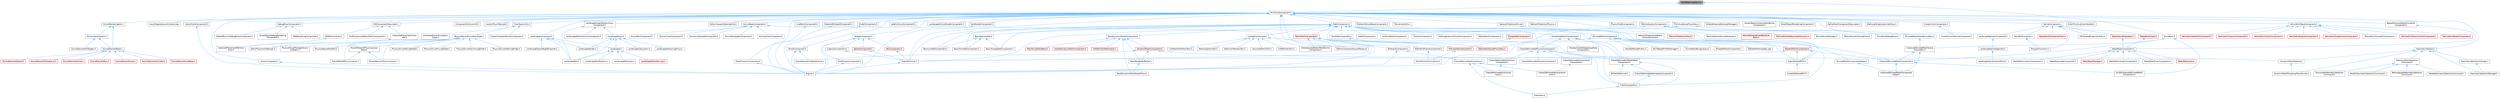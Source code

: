 digraph "HLODBatchingPolicy.h"
{
 // INTERACTIVE_SVG=YES
 // LATEX_PDF_SIZE
  bgcolor="transparent";
  edge [fontname=Helvetica,fontsize=10,labelfontname=Helvetica,labelfontsize=10];
  node [fontname=Helvetica,fontsize=10,shape=box,height=0.2,width=0.4];
  Node1 [id="Node000001",label="HLODBatchingPolicy.h",height=0.2,width=0.4,color="gray40", fillcolor="grey60", style="filled", fontcolor="black",tooltip=" "];
  Node1 -> Node2 [id="edge1_Node000001_Node000002",dir="back",color="steelblue1",style="solid",tooltip=" "];
  Node2 [id="Node000002",label="AnimBank.h",height=0.2,width=0.4,color="grey40", fillcolor="white", style="filled",URL="$d6/dc9/AnimBank_8h.html",tooltip=" "];
  Node2 -> Node3 [id="edge2_Node000002_Node000003",dir="back",color="steelblue1",style="solid",tooltip=" "];
  Node3 [id="Node000003",label="HLODInstancedSkinnedMesh\lComponent.h",height=0.2,width=0.4,color="grey40", fillcolor="white", style="filled",URL="$d5/d06/HLODInstancedSkinnedMeshComponent_8h.html",tooltip=" "];
  Node2 -> Node4 [id="edge3_Node000002_Node000004",dir="back",color="steelblue1",style="solid",tooltip=" "];
  Node4 [id="Node000004",label="InstancedSkinnedMeshComponent.h",height=0.2,width=0.4,color="grey40", fillcolor="white", style="filled",URL="$d7/da7/InstancedSkinnedMeshComponent_8h.html",tooltip=" "];
  Node4 -> Node3 [id="edge4_Node000004_Node000003",dir="back",color="steelblue1",style="solid",tooltip=" "];
  Node4 -> Node5 [id="edge5_Node000004_Node000005",dir="back",color="steelblue1",style="solid",tooltip=" "];
  Node5 [id="Node000005",label="InstancedSkinnedMeshComponent\lHelper.h",height=0.2,width=0.4,color="grey40", fillcolor="white", style="filled",URL="$d1/d86/InstancedSkinnedMeshComponentHelper_8h.html",tooltip=" "];
  Node2 -> Node6 [id="edge6_Node000002_Node000006",dir="back",color="steelblue1",style="solid",tooltip=" "];
  Node6 [id="Node000006",label="InstancedSkinnedMeshScene\lProxyDesc.h",height=0.2,width=0.4,color="grey40", fillcolor="white", style="filled",URL="$d7/d6c/InstancedSkinnedMeshSceneProxyDesc_8h.html",tooltip=" "];
  Node6 -> Node4 [id="edge7_Node000006_Node000004",dir="back",color="steelblue1",style="solid",tooltip=" "];
  Node6 -> Node5 [id="edge8_Node000006_Node000005",dir="back",color="steelblue1",style="solid",tooltip=" "];
  Node1 -> Node7 [id="edge9_Node000001_Node000007",dir="back",color="steelblue1",style="solid",tooltip=" "];
  Node7 [id="Node000007",label="PrimitiveComponent.h",height=0.2,width=0.4,color="grey40", fillcolor="white", style="filled",URL="$df/d9f/PrimitiveComponent_8h.html",tooltip=" "];
  Node7 -> Node8 [id="edge10_Node000007_Node000008",dir="back",color="steelblue1",style="solid",tooltip=" "];
  Node8 [id="Node000008",label="ActorPrimitiveColorHandler.h",height=0.2,width=0.4,color="grey40", fillcolor="white", style="filled",URL="$d4/d72/ActorPrimitiveColorHandler_8h.html",tooltip=" "];
  Node7 -> Node9 [id="edge11_Node000007_Node000009",dir="back",color="steelblue1",style="solid",tooltip=" "];
  Node9 [id="Node000009",label="ArrowComponent.h",height=0.2,width=0.4,color="grey40", fillcolor="white", style="filled",URL="$db/d35/ArrowComponent_8h.html",tooltip=" "];
  Node9 -> Node10 [id="edge12_Node000009_Node000010",dir="back",color="steelblue1",style="solid",tooltip=" "];
  Node10 [id="Node000010",label="Engine.h",height=0.2,width=0.4,color="grey40", fillcolor="white", style="filled",URL="$d1/d34/Public_2Engine_8h.html",tooltip=" "];
  Node7 -> Node11 [id="edge13_Node000007_Node000011",dir="back",color="steelblue1",style="solid",tooltip=" "];
  Node11 [id="Node000011",label="AsyncRegisterLevelContext.cpp",height=0.2,width=0.4,color="grey40", fillcolor="white", style="filled",URL="$da/df8/AsyncRegisterLevelContext_8cpp.html",tooltip=" "];
  Node7 -> Node12 [id="edge14_Node000007_Node000012",dir="back",color="steelblue1",style="solid",tooltip=" "];
  Node12 [id="Node000012",label="BakedShallowWaterSimulation\lComponent.h",height=0.2,width=0.4,color="grey40", fillcolor="white", style="filled",URL="$d4/dbc/BakedShallowWaterSimulationComponent_8h.html",tooltip=" "];
  Node12 -> Node13 [id="edge15_Node000012_Node000013",dir="back",color="steelblue1",style="solid",tooltip=" "];
  Node13 [id="Node000013",label="WaterBodyComponent.h",height=0.2,width=0.4,color="grey40", fillcolor="white", style="filled",URL="$db/d59/WaterBodyComponent_8h.html",tooltip=" "];
  Node13 -> Node14 [id="edge16_Node000013_Node000014",dir="back",color="steelblue1",style="solid",tooltip=" "];
  Node14 [id="Node000014",label="WaterBodyActor.h",height=0.2,width=0.4,color="red", fillcolor="#FFF0F0", style="filled",URL="$da/d45/WaterBodyActor_8h.html",tooltip=" "];
  Node13 -> Node20 [id="edge17_Node000013_Node000020",dir="back",color="steelblue1",style="solid",tooltip=" "];
  Node20 [id="Node000020",label="WaterBodyCustomComponent.h",height=0.2,width=0.4,color="grey40", fillcolor="white", style="filled",URL="$dd/dc1/WaterBodyCustomComponent_8h.html",tooltip=" "];
  Node13 -> Node21 [id="edge18_Node000013_Node000021",dir="back",color="steelblue1",style="solid",tooltip=" "];
  Node21 [id="Node000021",label="WaterBodyLakeComponent.h",height=0.2,width=0.4,color="grey40", fillcolor="white", style="filled",URL="$d8/db7/WaterBodyLakeComponent_8h.html",tooltip=" "];
  Node13 -> Node22 [id="edge19_Node000013_Node000022",dir="back",color="steelblue1",style="solid",tooltip=" "];
  Node22 [id="Node000022",label="WaterBodyManager.h",height=0.2,width=0.4,color="red", fillcolor="#FFF0F0", style="filled",URL="$d7/d25/WaterBodyManager_8h.html",tooltip=" "];
  Node13 -> Node24 [id="edge20_Node000013_Node000024",dir="back",color="steelblue1",style="solid",tooltip=" "];
  Node24 [id="Node000024",label="WaterBodyOceanComponent.h",height=0.2,width=0.4,color="grey40", fillcolor="white", style="filled",URL="$d8/d9e/WaterBodyOceanComponent_8h.html",tooltip=" "];
  Node13 -> Node25 [id="edge21_Node000013_Node000025",dir="back",color="steelblue1",style="solid",tooltip=" "];
  Node25 [id="Node000025",label="WaterBodyRiverComponent.h",height=0.2,width=0.4,color="grey40", fillcolor="white", style="filled",URL="$d6/d69/WaterBodyRiverComponent_8h.html",tooltip=" "];
  Node7 -> Node26 [id="edge22_Node000007_Node000026",dir="back",color="steelblue1",style="solid",tooltip=" "];
  Node26 [id="Node000026",label="BillboardComponent.h",height=0.2,width=0.4,color="grey40", fillcolor="white", style="filled",URL="$db/d72/BillboardComponent_8h.html",tooltip=" "];
  Node26 -> Node27 [id="edge23_Node000026_Node000027",dir="back",color="steelblue1",style="solid",tooltip=" "];
  Node27 [id="Node000027",label="ChaosDeformableSolverActor.h",height=0.2,width=0.4,color="grey40", fillcolor="white", style="filled",URL="$d2/de9/ChaosDeformableSolverActor_8h.html",tooltip=" "];
  Node27 -> Node28 [id="edge24_Node000027_Node000028",dir="back",color="steelblue1",style="solid",tooltip=" "];
  Node28 [id="Node000028",label="ChaosDeformableCollisions\lActor.h",height=0.2,width=0.4,color="grey40", fillcolor="white", style="filled",URL="$d2/dce/ChaosDeformableCollisionsActor_8h.html",tooltip=" "];
  Node27 -> Node29 [id="edge25_Node000027_Node000029",dir="back",color="steelblue1",style="solid",tooltip=" "];
  Node29 [id="Node000029",label="ChaosDeformableConstraints\lActor.h",height=0.2,width=0.4,color="grey40", fillcolor="white", style="filled",URL="$d0/dd2/ChaosDeformableConstraintsActor_8h.html",tooltip=" "];
  Node27 -> Node30 [id="edge26_Node000027_Node000030",dir="back",color="steelblue1",style="solid",tooltip=" "];
  Node30 [id="Node000030",label="FleshActor.h",height=0.2,width=0.4,color="grey40", fillcolor="white", style="filled",URL="$d1/d7e/FleshActor_8h.html",tooltip=" "];
  Node26 -> Node10 [id="edge27_Node000026_Node000010",dir="back",color="steelblue1",style="solid",tooltip=" "];
  Node7 -> Node31 [id="edge28_Node000007_Node000031",dir="back",color="steelblue1",style="solid",tooltip=" "];
  Node31 [id="Node000031",label="BrushComponent.h",height=0.2,width=0.4,color="grey40", fillcolor="white", style="filled",URL="$d0/d9c/BrushComponent_8h.html",tooltip=" "];
  Node31 -> Node10 [id="edge29_Node000031_Node000010",dir="back",color="steelblue1",style="solid",tooltip=" "];
  Node31 -> Node32 [id="edge30_Node000031_Node000032",dir="back",color="steelblue1",style="solid",tooltip=" "];
  Node32 [id="Node000032",label="SceneGeometrySpatialCache.h",height=0.2,width=0.4,color="grey40", fillcolor="white", style="filled",URL="$d6/d6f/SceneGeometrySpatialCache_8h.html",tooltip=" "];
  Node7 -> Node33 [id="edge31_Node000007_Node000033",dir="back",color="steelblue1",style="solid",tooltip=" "];
  Node33 [id="Node000033",label="ClusterUnionComponent.h",height=0.2,width=0.4,color="grey40", fillcolor="white", style="filled",URL="$d0/d16/ClusterUnionComponent_8h.html",tooltip=" "];
  Node33 -> Node34 [id="edge32_Node000033_Node000034",dir="back",color="steelblue1",style="solid",tooltip=" "];
  Node34 [id="Node000034",label="ClusterUnionVehicleComponent.h",height=0.2,width=0.4,color="grey40", fillcolor="white", style="filled",URL="$dd/deb/ClusterUnionVehicleComponent_8h.html",tooltip=" "];
  Node7 -> Node35 [id="edge33_Node000007_Node000035",dir="back",color="steelblue1",style="solid",tooltip=" "];
  Node35 [id="Node000035",label="ComponentCollisionUtil.h",height=0.2,width=0.4,color="grey40", fillcolor="white", style="filled",URL="$d9/d1c/ComponentCollisionUtil_8h.html",tooltip=" "];
  Node7 -> Node36 [id="edge34_Node000007_Node000036",dir="back",color="steelblue1",style="solid",tooltip=" "];
  Node36 [id="Node000036",label="CustomPhysXPayload.h",height=0.2,width=0.4,color="grey40", fillcolor="white", style="filled",URL="$d3/d90/CustomPhysXPayload_8h.html",tooltip=" "];
  Node7 -> Node37 [id="edge35_Node000007_Node000037",dir="back",color="steelblue1",style="solid",tooltip=" "];
  Node37 [id="Node000037",label="DebugDrawComponent.h",height=0.2,width=0.4,color="grey40", fillcolor="white", style="filled",URL="$d9/dae/DebugDrawComponent_8h.html",tooltip=" "];
  Node37 -> Node38 [id="edge36_Node000037_Node000038",dir="back",color="steelblue1",style="solid",tooltip=" "];
  Node38 [id="Node000038",label="EQSRenderingComponent.h",height=0.2,width=0.4,color="grey40", fillcolor="white", style="filled",URL="$df/d63/EQSRenderingComponent_8h.html",tooltip=" "];
  Node37 -> Node39 [id="edge37_Node000037_Node000039",dir="back",color="steelblue1",style="solid",tooltip=" "];
  Node39 [id="Node000039",label="PathedPhysicsDebugDrawComponent.h",height=0.2,width=0.4,color="grey40", fillcolor="white", style="filled",URL="$d9/dd8/PathedPhysicsDebugDrawComponent_8h.html",tooltip=" "];
  Node37 -> Node40 [id="edge38_Node000037_Node000040",dir="back",color="steelblue1",style="solid",tooltip=" "];
  Node40 [id="Node000040",label="SmartObjectDebugRendering\lComponent.h",height=0.2,width=0.4,color="grey40", fillcolor="white", style="filled",URL="$d2/db9/SmartObjectDebugRenderingComponent_8h.html",tooltip=" "];
  Node7 -> Node41 [id="edge39_Node000007_Node000041",dir="back",color="steelblue1",style="solid",tooltip=" "];
  Node41 [id="Node000041",label="DrawFrustumComponent.h",height=0.2,width=0.4,color="grey40", fillcolor="white", style="filled",URL="$db/d24/DrawFrustumComponent_8h.html",tooltip=" "];
  Node41 -> Node10 [id="edge40_Node000041_Node000010",dir="back",color="steelblue1",style="solid",tooltip=" "];
  Node7 -> Node42 [id="edge41_Node000007_Node000042",dir="back",color="steelblue1",style="solid",tooltip=" "];
  Node42 [id="Node000042",label="EditorComponentSourceFactory.h",height=0.2,width=0.4,color="grey40", fillcolor="white", style="filled",URL="$d4/d35/EditorComponentSourceFactory_8h.html",tooltip=" "];
  Node7 -> Node43 [id="edge42_Node000007_Node000043",dir="back",color="steelblue1",style="solid",tooltip=" "];
  Node43 [id="Node000043",label="EditorViewportSelectability.h",height=0.2,width=0.4,color="grey40", fillcolor="white", style="filled",URL="$d0/da6/EditorViewportSelectability_8h.html",tooltip=" "];
  Node7 -> Node44 [id="edge43_Node000007_Node000044",dir="back",color="steelblue1",style="solid",tooltip=" "];
  Node44 [id="Node000044",label="EngineMinimal.h",height=0.2,width=0.4,color="grey40", fillcolor="white", style="filled",URL="$d0/d2c/EngineMinimal_8h.html",tooltip=" "];
  Node44 -> Node10 [id="edge44_Node000044_Node000010",dir="back",color="steelblue1",style="solid",tooltip=" "];
  Node7 -> Node45 [id="edge45_Node000007_Node000045",dir="back",color="steelblue1",style="solid",tooltip=" "];
  Node45 [id="Node000045",label="EngineSharedPCH.h",height=0.2,width=0.4,color="grey40", fillcolor="white", style="filled",URL="$dc/dbb/EngineSharedPCH_8h.html",tooltip=" "];
  Node45 -> Node46 [id="edge46_Node000045_Node000046",dir="back",color="steelblue1",style="solid",tooltip=" "];
  Node46 [id="Node000046",label="UnrealEdSharedPCH.h",height=0.2,width=0.4,color="grey40", fillcolor="white", style="filled",URL="$d1/de6/UnrealEdSharedPCH_8h.html",tooltip=" "];
  Node7 -> Node47 [id="edge47_Node000007_Node000047",dir="back",color="steelblue1",style="solid",tooltip=" "];
  Node47 [id="Node000047",label="FloorQueryUtils.h",height=0.2,width=0.4,color="grey40", fillcolor="white", style="filled",URL="$df/d2a/FloorQueryUtils_8h.html",tooltip=" "];
  Node47 -> Node48 [id="edge48_Node000047_Node000048",dir="back",color="steelblue1",style="solid",tooltip=" "];
  Node48 [id="Node000048",label="ChaosCharacterMoverComponent.h",height=0.2,width=0.4,color="grey40", fillcolor="white", style="filled",URL="$d5/dd2/ChaosCharacterMoverComponent_8h.html",tooltip=" "];
  Node47 -> Node49 [id="edge49_Node000047_Node000049",dir="back",color="steelblue1",style="solid",tooltip=" "];
  Node49 [id="Node000049",label="CharacterMoverSimulation\lTypes.h",height=0.2,width=0.4,color="grey40", fillcolor="white", style="filled",URL="$df/dcc/CharacterMoverSimulationTypes_8h.html",tooltip=" "];
  Node47 -> Node50 [id="edge50_Node000047_Node000050",dir="back",color="steelblue1",style="solid",tooltip=" "];
  Node50 [id="Node000050",label="PhysicsMoverSimulationTypes.h",height=0.2,width=0.4,color="grey40", fillcolor="white", style="filled",URL="$d1/d2f/PhysicsMoverSimulationTypes_8h.html",tooltip=" "];
  Node50 -> Node51 [id="edge51_Node000050_Node000051",dir="back",color="steelblue1",style="solid",tooltip=" "];
  Node51 [id="Node000051",label="MoverNetworkPhysicsLiaison.h",height=0.2,width=0.4,color="grey40", fillcolor="white", style="filled",URL="$d7/d6a/MoverNetworkPhysicsLiaison_8h.html",tooltip=" "];
  Node50 -> Node52 [id="edge52_Node000050_Node000052",dir="back",color="steelblue1",style="solid",tooltip=" "];
  Node52 [id="Node000052",label="MoverNetworkPhysicsLiaison\lBase.h",height=0.2,width=0.4,color="grey40", fillcolor="white", style="filled",URL="$d6/d54/MoverNetworkPhysicsLiaisonBase_8h.html",tooltip=" "];
  Node52 -> Node51 [id="edge53_Node000052_Node000051",dir="back",color="steelblue1",style="solid",tooltip=" "];
  Node52 -> Node53 [id="edge54_Node000052_Node000053",dir="back",color="steelblue1",style="solid",tooltip=" "];
  Node53 [id="Node000053",label="MoverPathedPhysicsLiaison.h",height=0.2,width=0.4,color="grey40", fillcolor="white", style="filled",URL="$d8/d2d/MoverPathedPhysicsLiaison_8h.html",tooltip=" "];
  Node50 -> Node53 [id="edge55_Node000050_Node000053",dir="back",color="steelblue1",style="solid",tooltip=" "];
  Node50 -> Node54 [id="edge56_Node000050_Node000054",dir="back",color="steelblue1",style="solid",tooltip=" "];
  Node54 [id="Node000054",label="PhysicsDrivenFallingMode.h",height=0.2,width=0.4,color="grey40", fillcolor="white", style="filled",URL="$de/d7a/PhysicsDrivenFallingMode_8h.html",tooltip=" "];
  Node50 -> Node55 [id="edge57_Node000050_Node000055",dir="back",color="steelblue1",style="solid",tooltip=" "];
  Node55 [id="Node000055",label="PhysicsDrivenFlyingMode.h",height=0.2,width=0.4,color="grey40", fillcolor="white", style="filled",URL="$d4/d63/PhysicsDrivenFlyingMode_8h.html",tooltip=" "];
  Node50 -> Node56 [id="edge58_Node000050_Node000056",dir="back",color="steelblue1",style="solid",tooltip=" "];
  Node56 [id="Node000056",label="PhysicsDrivenSwimmingMode.h",height=0.2,width=0.4,color="grey40", fillcolor="white", style="filled",URL="$d2/d15/PhysicsDrivenSwimmingMode_8h.html",tooltip=" "];
  Node50 -> Node57 [id="edge59_Node000050_Node000057",dir="back",color="steelblue1",style="solid",tooltip=" "];
  Node57 [id="Node000057",label="PhysicsDrivenWalkingMode.h",height=0.2,width=0.4,color="grey40", fillcolor="white", style="filled",URL="$d8/d69/PhysicsDrivenWalkingMode_8h.html",tooltip=" "];
  Node50 -> Node58 [id="edge60_Node000050_Node000058",dir="back",color="steelblue1",style="solid",tooltip=" "];
  Node58 [id="Node000058",label="PhysicsMoverManagerAsync\lCallback.h",height=0.2,width=0.4,color="grey40", fillcolor="white", style="filled",URL="$d6/d7c/PhysicsMoverManagerAsyncCallback_8h.html",tooltip=" "];
  Node50 -> Node59 [id="edge61_Node000050_Node000059",dir="back",color="steelblue1",style="solid",tooltip=" "];
  Node59 [id="Node000059",label="PhysicsStanceModifier.h",height=0.2,width=0.4,color="grey40", fillcolor="white", style="filled",URL="$dc/d04/PhysicsStanceModifier_8h.html",tooltip=" "];
  Node7 -> Node60 [id="edge62_Node000007_Node000060",dir="back",color="steelblue1",style="solid",tooltip=" "];
  Node60 [id="Node000060",label="GeometrySelector.h",height=0.2,width=0.4,color="grey40", fillcolor="white", style="filled",URL="$d5/d67/GeometrySelector_8h.html",tooltip=" "];
  Node60 -> Node61 [id="edge63_Node000060_Node000061",dir="back",color="steelblue1",style="solid",tooltip=" "];
  Node61 [id="Node000061",label="DynamicMeshPolygroupTransformer.h",height=0.2,width=0.4,color="grey40", fillcolor="white", style="filled",URL="$dc/db2/DynamicMeshPolygroupTransformer_8h.html",tooltip=" "];
  Node60 -> Node62 [id="edge64_Node000060_Node000062",dir="back",color="steelblue1",style="solid",tooltip=" "];
  Node62 [id="Node000062",label="DynamicMeshSelector.h",height=0.2,width=0.4,color="grey40", fillcolor="white", style="filled",URL="$dc/d01/DynamicMeshSelector_8h.html",tooltip=" "];
  Node62 -> Node61 [id="edge65_Node000062_Node000061",dir="back",color="steelblue1",style="solid",tooltip=" "];
  Node60 -> Node63 [id="edge66_Node000060_Node000063",dir="back",color="steelblue1",style="solid",tooltip=" "];
  Node63 [id="Node000063",label="GeometrySelectionChanges.h",height=0.2,width=0.4,color="grey40", fillcolor="white", style="filled",URL="$d2/d21/GeometrySelectionChanges_8h.html",tooltip=" "];
  Node63 -> Node64 [id="edge67_Node000063_Node000064",dir="back",color="steelblue1",style="solid",tooltip=" "];
  Node64 [id="Node000064",label="GeometrySelectionManager.h",height=0.2,width=0.4,color="grey40", fillcolor="white", style="filled",URL="$d9/d43/GeometrySelectionManager_8h.html",tooltip=" "];
  Node60 -> Node64 [id="edge68_Node000060_Node000064",dir="back",color="steelblue1",style="solid",tooltip=" "];
  Node60 -> Node65 [id="edge69_Node000060_Node000065",dir="back",color="steelblue1",style="solid",tooltip=" "];
  Node65 [id="Node000065",label="SelectionEditInteractive\lCommand.h",height=0.2,width=0.4,color="grey40", fillcolor="white", style="filled",URL="$d8/db5/SelectionEditInteractiveCommand_8h.html",tooltip=" "];
  Node65 -> Node66 [id="edge70_Node000065_Node000066",dir="back",color="steelblue1",style="solid",tooltip=" "];
  Node66 [id="Node000066",label="DeleteGeometrySelectionCommand.h",height=0.2,width=0.4,color="grey40", fillcolor="white", style="filled",URL="$d2/db3/DeleteGeometrySelectionCommand_8h.html",tooltip=" "];
  Node65 -> Node67 [id="edge71_Node000065_Node000067",dir="back",color="steelblue1",style="solid",tooltip=" "];
  Node67 [id="Node000067",label="DisconnectGeometrySelection\lCommand.h",height=0.2,width=0.4,color="grey40", fillcolor="white", style="filled",URL="$df/d86/DisconnectGeometrySelectionCommand_8h.html",tooltip=" "];
  Node65 -> Node68 [id="edge72_Node000065_Node000068",dir="back",color="steelblue1",style="solid",tooltip=" "];
  Node68 [id="Node000068",label="ModifyGeometrySelectionCommand.h",height=0.2,width=0.4,color="grey40", fillcolor="white", style="filled",URL="$d2/dc3/ModifyGeometrySelectionCommand_8h.html",tooltip=" "];
  Node65 -> Node69 [id="edge73_Node000065_Node000069",dir="back",color="steelblue1",style="solid",tooltip=" "];
  Node69 [id="Node000069",label="RetriangulateGeometrySelection\lCommand.h",height=0.2,width=0.4,color="grey40", fillcolor="white", style="filled",URL="$de/d4b/RetriangulateGeometrySelectionCommand_8h.html",tooltip=" "];
  Node7 -> Node70 [id="edge74_Node000007_Node000070",dir="back",color="steelblue1",style="solid",tooltip=" "];
  Node70 [id="Node000070",label="GizmoBaseComponent.h",height=0.2,width=0.4,color="grey40", fillcolor="white", style="filled",URL="$db/dfd/GizmoBaseComponent_8h.html",tooltip=" "];
  Node70 -> Node71 [id="edge75_Node000070_Node000071",dir="back",color="steelblue1",style="solid",tooltip=" "];
  Node71 [id="Node000071",label="GizmoArrowComponent.h",height=0.2,width=0.4,color="grey40", fillcolor="white", style="filled",URL="$d9/df9/GizmoArrowComponent_8h.html",tooltip=" "];
  Node70 -> Node72 [id="edge76_Node000070_Node000072",dir="back",color="steelblue1",style="solid",tooltip=" "];
  Node72 [id="Node000072",label="GizmoBoxComponent.h",height=0.2,width=0.4,color="grey40", fillcolor="white", style="filled",URL="$d4/d84/GizmoBoxComponent_8h.html",tooltip=" "];
  Node70 -> Node73 [id="edge77_Node000070_Node000073",dir="back",color="steelblue1",style="solid",tooltip=" "];
  Node73 [id="Node000073",label="GizmoCircleComponent.h",height=0.2,width=0.4,color="grey40", fillcolor="white", style="filled",URL="$d3/d78/GizmoCircleComponent_8h.html",tooltip=" "];
  Node70 -> Node74 [id="edge78_Node000070_Node000074",dir="back",color="steelblue1",style="solid",tooltip=" "];
  Node74 [id="Node000074",label="GizmoLineHandleComponent.h",height=0.2,width=0.4,color="grey40", fillcolor="white", style="filled",URL="$d3/d98/GizmoLineHandleComponent_8h.html",tooltip=" "];
  Node70 -> Node75 [id="edge79_Node000070_Node000075",dir="back",color="steelblue1",style="solid",tooltip=" "];
  Node75 [id="Node000075",label="GizmoRectangleComponent.h",height=0.2,width=0.4,color="grey40", fillcolor="white", style="filled",URL="$d9/ded/GizmoRectangleComponent_8h.html",tooltip=" "];
  Node70 -> Node76 [id="edge80_Node000070_Node000076",dir="back",color="steelblue1",style="solid",tooltip=" "];
  Node76 [id="Node000076",label="ViewAdjustedStaticMeshGizmo\lComponent.h",height=0.2,width=0.4,color="grey40", fillcolor="white", style="filled",URL="$d3/d99/ViewAdjustedStaticMeshGizmoComponent_8h.html",tooltip=" "];
  Node7 -> Node77 [id="edge81_Node000007_Node000077",dir="back",color="steelblue1",style="solid",tooltip=" "];
  Node77 [id="Node000077",label="GizmoRenderingUtil.h",height=0.2,width=0.4,color="grey40", fillcolor="white", style="filled",URL="$d0/d40/GizmoRenderingUtil_8h.html",tooltip=" "];
  Node77 -> Node78 [id="edge82_Node000077_Node000078",dir="back",color="steelblue1",style="solid",tooltip=" "];
  Node78 [id="Node000078",label="GizmoElementBase.h",height=0.2,width=0.4,color="grey40", fillcolor="white", style="filled",URL="$d5/d19/GizmoElementBase_8h.html",tooltip=" "];
  Node78 -> Node79 [id="edge83_Node000078_Node000079",dir="back",color="steelblue1",style="solid",tooltip=" "];
  Node79 [id="Node000079",label="GizmoElementArrow.h",height=0.2,width=0.4,color="red", fillcolor="#FFF0F0", style="filled",URL="$df/d5b/GizmoElementArrow_8h.html",tooltip=" "];
  Node78 -> Node81 [id="edge84_Node000078_Node000081",dir="back",color="steelblue1",style="solid",tooltip=" "];
  Node81 [id="Node000081",label="GizmoElementBox.h",height=0.2,width=0.4,color="red", fillcolor="#FFF0F0", style="filled",URL="$d6/d7f/GizmoElementBox_8h.html",tooltip=" "];
  Node78 -> Node82 [id="edge85_Node000078_Node000082",dir="back",color="steelblue1",style="solid",tooltip=" "];
  Node82 [id="Node000082",label="GizmoElementCone.h",height=0.2,width=0.4,color="red", fillcolor="#FFF0F0", style="filled",URL="$dc/dca/GizmoElementCone_8h.html",tooltip=" "];
  Node78 -> Node83 [id="edge86_Node000078_Node000083",dir="back",color="steelblue1",style="solid",tooltip=" "];
  Node83 [id="Node000083",label="GizmoElementCylinder.h",height=0.2,width=0.4,color="red", fillcolor="#FFF0F0", style="filled",URL="$da/dff/GizmoElementCylinder_8h.html",tooltip=" "];
  Node78 -> Node84 [id="edge87_Node000078_Node000084",dir="back",color="steelblue1",style="solid",tooltip=" "];
  Node84 [id="Node000084",label="GizmoElementLineBase.h",height=0.2,width=0.4,color="red", fillcolor="#FFF0F0", style="filled",URL="$d4/d1b/GizmoElementLineBase_8h.html",tooltip=" "];
  Node78 -> Node92 [id="edge88_Node000078_Node000092",dir="back",color="steelblue1",style="solid",tooltip=" "];
  Node92 [id="Node000092",label="GizmoElementSphere.h",height=0.2,width=0.4,color="red", fillcolor="#FFF0F0", style="filled",URL="$df/d53/GizmoElementSphere_8h.html",tooltip=" "];
  Node78 -> Node93 [id="edge89_Node000078_Node000093",dir="back",color="steelblue1",style="solid",tooltip=" "];
  Node93 [id="Node000093",label="GizmoElementTriangleList.h",height=0.2,width=0.4,color="red", fillcolor="#FFF0F0", style="filled",URL="$dc/dc3/GizmoElementTriangleList_8h.html",tooltip=" "];
  Node77 -> Node94 [id="edge90_Node000077_Node000094",dir="back",color="steelblue1",style="solid",tooltip=" "];
  Node94 [id="Node000094",label="GizmoViewContext.h",height=0.2,width=0.4,color="grey40", fillcolor="white", style="filled",URL="$dd/d1a/GizmoViewContext_8h.html",tooltip=" "];
  Node94 -> Node78 [id="edge91_Node000094_Node000078",dir="back",color="steelblue1",style="solid",tooltip=" "];
  Node94 -> Node95 [id="edge92_Node000094_Node000095",dir="back",color="steelblue1",style="solid",tooltip=" "];
  Node95 [id="Node000095",label="GizmoElementHitTargets.h",height=0.2,width=0.4,color="grey40", fillcolor="white", style="filled",URL="$da/d23/GizmoElementHitTargets_8h.html",tooltip=" "];
  Node7 -> Node96 [id="edge93_Node000007_Node000096",dir="back",color="steelblue1",style="solid",tooltip=" "];
  Node96 [id="Node000096",label="ISMComponentDescriptor.h",height=0.2,width=0.4,color="grey40", fillcolor="white", style="filled",URL="$dd/d82/ISMComponentDescriptor_8h.html",tooltip=" "];
  Node96 -> Node97 [id="edge94_Node000096_Node000097",dir="back",color="steelblue1",style="solid",tooltip=" "];
  Node97 [id="Node000097",label="HLODInstancedStaticMeshComponent.h",height=0.2,width=0.4,color="grey40", fillcolor="white", style="filled",URL="$dd/d88/HLODInstancedStaticMeshComponent_8h.html",tooltip=" "];
  Node96 -> Node98 [id="edge95_Node000096_Node000098",dir="back",color="steelblue1",style="solid",tooltip=" "];
  Node98 [id="Node000098",label="ISMPartitionActor.h",height=0.2,width=0.4,color="grey40", fillcolor="white", style="filled",URL="$d8/dac/ISMPartitionActor_8h.html",tooltip=" "];
  Node98 -> Node99 [id="edge96_Node000098_Node000099",dir="back",color="steelblue1",style="solid",tooltip=" "];
  Node99 [id="Node000099",label="InstancedPlacementPartition\lActor.h",height=0.2,width=0.4,color="grey40", fillcolor="white", style="filled",URL="$dd/d43/InstancedPlacementPartitionActor_8h.html",tooltip=" "];
  Node96 -> Node100 [id="edge97_Node000096_Node000100",dir="back",color="steelblue1",style="solid",tooltip=" "];
  Node100 [id="Node000100",label="InstancedPlacementClient\lInfo.h",height=0.2,width=0.4,color="grey40", fillcolor="white", style="filled",URL="$d0/d12/InstancedPlacementClientInfo_8h.html",tooltip=" "];
  Node100 -> Node101 [id="edge98_Node000100_Node000101",dir="back",color="steelblue1",style="solid",tooltip=" "];
  Node101 [id="Node000101",label="EditorPlacementSettings.h",height=0.2,width=0.4,color="grey40", fillcolor="white", style="filled",URL="$dd/daf/EditorPlacementSettings_8h.html",tooltip=" "];
  Node100 -> Node99 [id="edge99_Node000100_Node000099",dir="back",color="steelblue1",style="solid",tooltip=" "];
  Node7 -> Node102 [id="edge100_Node000007_Node000102",dir="back",color="steelblue1",style="solid",tooltip=" "];
  Node102 [id="Node000102",label="LakeCollisionComponent.h",height=0.2,width=0.4,color="grey40", fillcolor="white", style="filled",URL="$d6/d05/LakeCollisionComponent_8h.html",tooltip=" "];
  Node7 -> Node103 [id="edge101_Node000007_Node000103",dir="back",color="steelblue1",style="solid",tooltip=" "];
  Node103 [id="Node000103",label="LandscapeComponent.h",height=0.2,width=0.4,color="grey40", fillcolor="white", style="filled",URL="$d4/dba/LandscapeComponent_8h.html",tooltip=" "];
  Node103 -> Node104 [id="edge102_Node000103_Node000104",dir="back",color="steelblue1",style="solid",tooltip=" "];
  Node104 [id="Node000104",label="Landscape.h",height=0.2,width=0.4,color="grey40", fillcolor="white", style="filled",URL="$d5/dd6/Landscape_8h.html",tooltip=" "];
  Node104 -> Node105 [id="edge103_Node000104_Node000105",dir="back",color="steelblue1",style="solid",tooltip=" "];
  Node105 [id="Node000105",label="LandscapeEdit.h",height=0.2,width=0.4,color="grey40", fillcolor="white", style="filled",URL="$df/d61/LandscapeEdit_8h.html",tooltip=" "];
  Node104 -> Node106 [id="edge104_Node000104_Node000106",dir="back",color="steelblue1",style="solid",tooltip=" "];
  Node106 [id="Node000106",label="LandscapeEditLayer.h",height=0.2,width=0.4,color="grey40", fillcolor="white", style="filled",URL="$d2/d34/LandscapeEditLayer_8h.html",tooltip=" "];
  Node104 -> Node107 [id="edge105_Node000104_Node000107",dir="back",color="steelblue1",style="solid",tooltip=" "];
  Node107 [id="Node000107",label="LandscapeEditorServices.h",height=0.2,width=0.4,color="red", fillcolor="#FFF0F0", style="filled",URL="$d0/de9/LandscapeEditorServices_8h.html",tooltip=" "];
  Node104 -> Node109 [id="edge106_Node000104_Node000109",dir="back",color="steelblue1",style="solid",tooltip=" "];
  Node109 [id="Node000109",label="LandscapeNotification.h",height=0.2,width=0.4,color="grey40", fillcolor="white", style="filled",URL="$d7/de3/LandscapeNotification_8h.html",tooltip=" "];
  Node103 -> Node105 [id="edge107_Node000103_Node000105",dir="back",color="steelblue1",style="solid",tooltip=" "];
  Node103 -> Node110 [id="edge108_Node000103_Node000110",dir="back",color="steelblue1",style="solid",tooltip=" "];
  Node110 [id="Node000110",label="LandscapeGrassWeightExporter.h",height=0.2,width=0.4,color="grey40", fillcolor="white", style="filled",URL="$de/d64/LandscapeGrassWeightExporter_8h.html",tooltip=" "];
  Node103 -> Node111 [id="edge109_Node000103_Node000111",dir="back",color="steelblue1",style="solid",tooltip=" "];
  Node111 [id="Node000111",label="LandscapeRender.h",height=0.2,width=0.4,color="grey40", fillcolor="white", style="filled",URL="$df/d67/LandscapeRender_8h.html",tooltip=" "];
  Node7 -> Node112 [id="edge110_Node000007_Node000112",dir="back",color="steelblue1",style="solid",tooltip=" "];
  Node112 [id="Node000112",label="LandscapeGizmoRenderComponent.h",height=0.2,width=0.4,color="grey40", fillcolor="white", style="filled",URL="$d0/d84/LandscapeGizmoRenderComponent_8h.html",tooltip=" "];
  Node7 -> Node113 [id="edge111_Node000007_Node000113",dir="back",color="steelblue1",style="solid",tooltip=" "];
  Node113 [id="Node000113",label="LandscapeHeightfieldCollision\lComponent.h",height=0.2,width=0.4,color="grey40", fillcolor="white", style="filled",URL="$d2/d06/LandscapeHeightfieldCollisionComponent_8h.html",tooltip=" "];
  Node113 -> Node105 [id="edge112_Node000113_Node000105",dir="back",color="steelblue1",style="solid",tooltip=" "];
  Node113 -> Node114 [id="edge113_Node000113_Node000114",dir="back",color="steelblue1",style="solid",tooltip=" "];
  Node114 [id="Node000114",label="LandscapeMeshCollisionComponent.h",height=0.2,width=0.4,color="grey40", fillcolor="white", style="filled",URL="$d0/dab/LandscapeMeshCollisionComponent_8h.html",tooltip=" "];
  Node113 -> Node115 [id="edge114_Node000113_Node000115",dir="back",color="steelblue1",style="solid",tooltip=" "];
  Node115 [id="Node000115",label="LandscapeProxy.h",height=0.2,width=0.4,color="grey40", fillcolor="white", style="filled",URL="$db/dae/LandscapeProxy_8h.html",tooltip=" "];
  Node115 -> Node104 [id="edge115_Node000115_Node000104",dir="back",color="steelblue1",style="solid",tooltip=" "];
  Node115 -> Node105 [id="edge116_Node000115_Node000105",dir="back",color="steelblue1",style="solid",tooltip=" "];
  Node115 -> Node111 [id="edge117_Node000115_Node000111",dir="back",color="steelblue1",style="solid",tooltip=" "];
  Node115 -> Node116 [id="edge118_Node000115_Node000116",dir="back",color="steelblue1",style="solid",tooltip=" "];
  Node116 [id="Node000116",label="LandscapeStreamingProxy.h",height=0.2,width=0.4,color="grey40", fillcolor="white", style="filled",URL="$de/d5a/LandscapeStreamingProxy_8h.html",tooltip=" "];
  Node115 -> Node117 [id="edge119_Node000115_Node000117",dir="back",color="steelblue1",style="solid",tooltip=" "];
  Node117 [id="Node000117",label="LandscapeSubsystem.h",height=0.2,width=0.4,color="grey40", fillcolor="white", style="filled",URL="$d7/ddd/LandscapeSubsystem_8h.html",tooltip=" "];
  Node7 -> Node118 [id="edge120_Node000007_Node000118",dir="back",color="steelblue1",style="solid",tooltip=" "];
  Node118 [id="Node000118",label="LandscapeSplinesComponent.h",height=0.2,width=0.4,color="grey40", fillcolor="white", style="filled",URL="$d4/d7e/LandscapeSplinesComponent_8h.html",tooltip=" "];
  Node118 -> Node119 [id="edge121_Node000118_Node000119",dir="back",color="steelblue1",style="solid",tooltip=" "];
  Node119 [id="Node000119",label="LandscapeSplineSegment.h",height=0.2,width=0.4,color="grey40", fillcolor="white", style="filled",URL="$d4/d8d/LandscapeSplineSegment_8h.html",tooltip=" "];
  Node119 -> Node120 [id="edge122_Node000119_Node000120",dir="back",color="steelblue1",style="solid",tooltip=" "];
  Node120 [id="Node000120",label="LandscapeSplineControlPoint.h",height=0.2,width=0.4,color="grey40", fillcolor="white", style="filled",URL="$d2/d00/LandscapeSplineControlPoint_8h.html",tooltip=" "];
  Node7 -> Node121 [id="edge123_Node000007_Node000121",dir="back",color="steelblue1",style="solid",tooltip=" "];
  Node121 [id="Node000121",label="LineBatchComponent.h",height=0.2,width=0.4,color="grey40", fillcolor="white", style="filled",URL="$d4/dd8/LineBatchComponent_8h.html",tooltip=" "];
  Node121 -> Node10 [id="edge124_Node000121_Node000010",dir="back",color="steelblue1",style="solid",tooltip=" "];
  Node7 -> Node122 [id="edge125_Node000007_Node000122",dir="back",color="steelblue1",style="solid",tooltip=" "];
  Node122 [id="Node000122",label="MaterialBillboardComponent.h",height=0.2,width=0.4,color="grey40", fillcolor="white", style="filled",URL="$d0/d98/MaterialBillboardComponent_8h.html",tooltip=" "];
  Node122 -> Node10 [id="edge126_Node000122_Node000010",dir="back",color="steelblue1",style="solid",tooltip=" "];
  Node7 -> Node123 [id="edge127_Node000007_Node000123",dir="back",color="steelblue1",style="solid",tooltip=" "];
  Node123 [id="Node000123",label="MeshComponent.h",height=0.2,width=0.4,color="grey40", fillcolor="white", style="filled",URL="$dd/d57/MeshComponent_8h.html",tooltip=" "];
  Node123 -> Node124 [id="edge128_Node000123_Node000124",dir="back",color="steelblue1",style="solid",tooltip=" "];
  Node124 [id="Node000124",label="BaseDynamicMeshComponent.h",height=0.2,width=0.4,color="grey40", fillcolor="white", style="filled",URL="$d3/df4/BaseDynamicMeshComponent_8h.html",tooltip=" "];
  Node124 -> Node125 [id="edge129_Node000124_Node000125",dir="back",color="steelblue1",style="solid",tooltip=" "];
  Node125 [id="Node000125",label="BaseDynamicMeshSceneProxy.h",height=0.2,width=0.4,color="grey40", fillcolor="white", style="filled",URL="$d2/dee/BaseDynamicMeshSceneProxy_8h.html",tooltip=" "];
  Node124 -> Node126 [id="edge130_Node000124_Node000126",dir="back",color="steelblue1",style="solid",tooltip=" "];
  Node126 [id="Node000126",label="DynamicMeshComponent.h",height=0.2,width=0.4,color="red", fillcolor="#FFF0F0", style="filled",URL="$d8/d66/DynamicMeshComponent_8h.html",tooltip=" "];
  Node126 -> Node62 [id="edge131_Node000126_Node000062",dir="back",color="steelblue1",style="solid",tooltip=" "];
  Node126 -> Node136 [id="edge132_Node000126_Node000136",dir="back",color="steelblue1",style="solid",tooltip=" "];
  Node136 [id="Node000136",label="MeshRenderBufferSet.h",height=0.2,width=0.4,color="grey40", fillcolor="white", style="filled",URL="$de/dc2/MeshRenderBufferSet_8h.html",tooltip=" "];
  Node136 -> Node125 [id="edge133_Node000136_Node000125",dir="back",color="steelblue1",style="solid",tooltip=" "];
  Node126 -> Node32 [id="edge134_Node000126_Node000032",dir="back",color="steelblue1",style="solid",tooltip=" "];
  Node124 -> Node136 [id="edge135_Node000124_Node000136",dir="back",color="steelblue1",style="solid",tooltip=" "];
  Node124 -> Node195 [id="edge136_Node000124_Node000195",dir="back",color="steelblue1",style="solid",tooltip=" "];
  Node195 [id="Node000195",label="MeshSculptToolBase.h",height=0.2,width=0.4,color="red", fillcolor="#FFF0F0", style="filled",URL="$d8/d2a/MeshSculptToolBase_8h.html",tooltip=" "];
  Node124 -> Node198 [id="edge137_Node000124_Node000198",dir="back",color="steelblue1",style="solid",tooltip=" "];
  Node198 [id="Node000198",label="OctreeDynamicMeshComponent.h",height=0.2,width=0.4,color="red", fillcolor="#FFF0F0", style="filled",URL="$d9/d19/OctreeDynamicMeshComponent_8h.html",tooltip=" "];
  Node124 -> Node199 [id="edge138_Node000124_Node000199",dir="back",color="steelblue1",style="solid",tooltip=" "];
  Node199 [id="Node000199",label="UVEditorToolMeshInput.h",height=0.2,width=0.4,color="red", fillcolor="#FFF0F0", style="filled",URL="$d2/de6/UVEditorToolMeshInput_8h.html",tooltip=" "];
  Node123 -> Node212 [id="edge139_Node000123_Node000212",dir="back",color="steelblue1",style="solid",tooltip=" "];
  Node212 [id="Node000212",label="BasicElementSet.h",height=0.2,width=0.4,color="grey40", fillcolor="white", style="filled",URL="$de/d31/BasicElementSet_8h.html",tooltip=" "];
  Node212 -> Node213 [id="edge140_Node000212_Node000213",dir="back",color="steelblue1",style="solid",tooltip=" "];
  Node213 [id="Node000213",label="BasicLineSetComponent.h",height=0.2,width=0.4,color="grey40", fillcolor="white", style="filled",URL="$da/d78/BasicLineSetComponent_8h.html",tooltip=" "];
  Node212 -> Node214 [id="edge141_Node000212_Node000214",dir="back",color="steelblue1",style="solid",tooltip=" "];
  Node214 [id="Node000214",label="BasicPointSetComponent.h",height=0.2,width=0.4,color="grey40", fillcolor="white", style="filled",URL="$d4/d5f/BasicPointSetComponent_8h.html",tooltip=" "];
  Node212 -> Node215 [id="edge142_Node000212_Node000215",dir="back",color="steelblue1",style="solid",tooltip=" "];
  Node215 [id="Node000215",label="BasicTriangleSetComponent.h",height=0.2,width=0.4,color="grey40", fillcolor="white", style="filled",URL="$d0/d56/BasicTriangleSetComponent_8h.html",tooltip=" "];
  Node123 -> Node213 [id="edge143_Node000123_Node000213",dir="back",color="steelblue1",style="solid",tooltip=" "];
  Node123 -> Node214 [id="edge144_Node000123_Node000214",dir="back",color="steelblue1",style="solid",tooltip=" "];
  Node123 -> Node215 [id="edge145_Node000123_Node000215",dir="back",color="steelblue1",style="solid",tooltip=" "];
  Node123 -> Node216 [id="edge146_Node000123_Node000216",dir="back",color="steelblue1",style="solid",tooltip=" "];
  Node216 [id="Node000216",label="CableComponent.h",height=0.2,width=0.4,color="grey40", fillcolor="white", style="filled",URL="$d4/dd5/CableComponent_8h.html",tooltip=" "];
  Node123 -> Node217 [id="edge147_Node000123_Node000217",dir="back",color="steelblue1",style="solid",tooltip=" "];
  Node217 [id="Node000217",label="ChaosDeformablePhysicsComponent.h",height=0.2,width=0.4,color="grey40", fillcolor="white", style="filled",URL="$d3/da9/ChaosDeformablePhysicsComponent_8h.html",tooltip=" "];
  Node217 -> Node218 [id="edge148_Node000217_Node000218",dir="back",color="steelblue1",style="solid",tooltip=" "];
  Node218 [id="Node000218",label="ChaosDeformableCollisions\lComponent.h",height=0.2,width=0.4,color="grey40", fillcolor="white", style="filled",URL="$d3/da7/ChaosDeformableCollisionsComponent_8h.html",tooltip=" "];
  Node218 -> Node28 [id="edge149_Node000218_Node000028",dir="back",color="steelblue1",style="solid",tooltip=" "];
  Node217 -> Node219 [id="edge150_Node000217_Node000219",dir="back",color="steelblue1",style="solid",tooltip=" "];
  Node219 [id="Node000219",label="ChaosDeformableConstraints\lComponent.h",height=0.2,width=0.4,color="grey40", fillcolor="white", style="filled",URL="$d9/df8/ChaosDeformableConstraintsComponent_8h.html",tooltip=" "];
  Node219 -> Node29 [id="edge151_Node000219_Node000029",dir="back",color="steelblue1",style="solid",tooltip=" "];
  Node217 -> Node220 [id="edge152_Node000217_Node000220",dir="back",color="steelblue1",style="solid",tooltip=" "];
  Node220 [id="Node000220",label="ChaosDeformableSolverComponent.h",height=0.2,width=0.4,color="grey40", fillcolor="white", style="filled",URL="$dd/df6/ChaosDeformableSolverComponent_8h.html",tooltip=" "];
  Node217 -> Node221 [id="edge153_Node000217_Node000221",dir="back",color="steelblue1",style="solid",tooltip=" "];
  Node221 [id="Node000221",label="ChaosDeformableTetrahedral\lComponent.h",height=0.2,width=0.4,color="grey40", fillcolor="white", style="filled",URL="$d3/db3/ChaosDeformableTetrahedralComponent_8h.html",tooltip=" "];
  Node221 -> Node222 [id="edge154_Node000221_Node000222",dir="back",color="steelblue1",style="solid",tooltip=" "];
  Node222 [id="Node000222",label="ChaosDeformableGameplayComponent.h",height=0.2,width=0.4,color="grey40", fillcolor="white", style="filled",URL="$d4/de0/ChaosDeformableGameplayComponent_8h.html",tooltip=" "];
  Node222 -> Node223 [id="edge155_Node000222_Node000223",dir="back",color="steelblue1",style="solid",tooltip=" "];
  Node223 [id="Node000223",label="FleshComponent.h",height=0.2,width=0.4,color="grey40", fillcolor="white", style="filled",URL="$d0/d29/FleshComponent_8h.html",tooltip=" "];
  Node223 -> Node30 [id="edge156_Node000223_Node000030",dir="back",color="steelblue1",style="solid",tooltip=" "];
  Node221 -> Node224 [id="edge157_Node000221_Node000224",dir="back",color="steelblue1",style="solid",tooltip=" "];
  Node224 [id="Node000224",label="DIFleshDeformer.h",height=0.2,width=0.4,color="grey40", fillcolor="white", style="filled",URL="$d6/d60/DIFleshDeformer_8h.html",tooltip=" "];
  Node221 -> Node223 [id="edge158_Node000221_Node000223",dir="back",color="steelblue1",style="solid",tooltip=" "];
  Node217 -> Node223 [id="edge159_Node000217_Node000223",dir="back",color="steelblue1",style="solid",tooltip=" "];
  Node123 -> Node221 [id="edge160_Node000123_Node000221",dir="back",color="steelblue1",style="solid",tooltip=" "];
  Node123 -> Node225 [id="edge161_Node000123_Node000225",dir="back",color="steelblue1",style="solid",tooltip=" "];
  Node225 [id="Node000225",label="CustomMeshComponent.h",height=0.2,width=0.4,color="grey40", fillcolor="white", style="filled",URL="$de/d34/CustomMeshComponent_8h.html",tooltip=" "];
  Node123 -> Node44 [id="edge162_Node000123_Node000044",dir="back",color="steelblue1",style="solid",tooltip=" "];
  Node123 -> Node45 [id="edge163_Node000123_Node000045",dir="back",color="steelblue1",style="solid",tooltip=" "];
  Node123 -> Node223 [id="edge164_Node000123_Node000223",dir="back",color="steelblue1",style="solid",tooltip=" "];
  Node123 -> Node226 [id="edge165_Node000123_Node000226",dir="back",color="steelblue1",style="solid",tooltip=" "];
  Node226 [id="Node000226",label="GroomComponent.h",height=0.2,width=0.4,color="grey40", fillcolor="white", style="filled",URL="$de/d2e/GroomComponent_8h.html",tooltip=" "];
  Node123 -> Node227 [id="edge166_Node000123_Node000227",dir="back",color="steelblue1",style="solid",tooltip=" "];
  Node227 [id="Node000227",label="HeterogeneousVolumeComponent.h",height=0.2,width=0.4,color="grey40", fillcolor="white", style="filled",URL="$d6/daf/HeterogeneousVolumeComponent_8h.html",tooltip=" "];
  Node123 -> Node228 [id="edge167_Node000123_Node000228",dir="back",color="steelblue1",style="solid",tooltip=" "];
  Node228 [id="Node000228",label="LineSetComponent.h",height=0.2,width=0.4,color="grey40", fillcolor="white", style="filled",URL="$d7/d6b/LineSetComponent_8h.html",tooltip=" "];
  Node228 -> Node161 [id="edge168_Node000228_Node000161",dir="back",color="steelblue1",style="solid",tooltip=" "];
  Node161 [id="Node000161",label="CSGMeshesTool.h",height=0.2,width=0.4,color="grey40", fillcolor="white", style="filled",URL="$db/dd1/CSGMeshesTool_8h.html",tooltip=" "];
  Node228 -> Node163 [id="edge169_Node000228_Node000163",dir="back",color="steelblue1",style="solid",tooltip=" "];
  Node163 [id="Node000163",label="CutMeshWithMeshTool.h",height=0.2,width=0.4,color="grey40", fillcolor="white", style="filled",URL="$d2/d2c/CutMeshWithMeshTool_8h.html",tooltip=" "];
  Node228 -> Node153 [id="edge170_Node000228_Node000153",dir="back",color="steelblue1",style="solid",tooltip=" "];
  Node153 [id="Node000153",label="MeshInspectorTool.h",height=0.2,width=0.4,color="grey40", fillcolor="white", style="filled",URL="$de/da1/MeshInspectorTool_8h.html",tooltip=" "];
  Node228 -> Node229 [id="edge171_Node000228_Node000229",dir="back",color="steelblue1",style="solid",tooltip=" "];
  Node229 [id="Node000229",label="PreviewGeometryActor.h",height=0.2,width=0.4,color="red", fillcolor="#FFF0F0", style="filled",URL="$d3/d38/PreviewGeometryActor_8h.html",tooltip=" "];
  Node229 -> Node230 [id="edge172_Node000229_Node000230",dir="back",color="steelblue1",style="solid",tooltip=" "];
  Node230 [id="Node000230",label="MeshElementsVisualizer.h",height=0.2,width=0.4,color="grey40", fillcolor="white", style="filled",URL="$d9/d01/MeshElementsVisualizer_8h.html",tooltip=" "];
  Node228 -> Node164 [id="edge173_Node000228_Node000164",dir="back",color="steelblue1",style="solid",tooltip=" "];
  Node164 [id="Node000164",label="SelfUnionMeshesTool.h",height=0.2,width=0.4,color="grey40", fillcolor="white", style="filled",URL="$dc/dad/SelfUnionMeshesTool_8h.html",tooltip=" "];
  Node228 -> Node194 [id="edge174_Node000228_Node000194",dir="back",color="steelblue1",style="solid",tooltip=" "];
  Node194 [id="Node000194",label="VolumeToMeshTool.h",height=0.2,width=0.4,color="grey40", fillcolor="white", style="filled",URL="$de/d64/VolumeToMeshTool_8h.html",tooltip=" "];
  Node123 -> Node231 [id="edge175_Node000123_Node000231",dir="back",color="steelblue1",style="solid",tooltip=" "];
  Node231 [id="Node000231",label="MeshWireframeComponent.h",height=0.2,width=0.4,color="grey40", fillcolor="white", style="filled",URL="$d7/d66/MeshWireframeComponent_8h.html",tooltip=" "];
  Node231 -> Node230 [id="edge176_Node000231_Node000230",dir="back",color="steelblue1",style="solid",tooltip=" "];
  Node123 -> Node232 [id="edge177_Node000123_Node000232",dir="back",color="steelblue1",style="solid",tooltip=" "];
  Node232 [id="Node000232",label="PointSetComponent.h",height=0.2,width=0.4,color="grey40", fillcolor="white", style="filled",URL="$d8/d54/PointSetComponent_8h.html",tooltip=" "];
  Node232 -> Node229 [id="edge178_Node000232_Node000229",dir="back",color="steelblue1",style="solid",tooltip=" "];
  Node123 -> Node233 [id="edge179_Node000123_Node000233",dir="back",color="steelblue1",style="solid",tooltip=" "];
  Node233 [id="Node000233",label="ProceduralMeshComponent.h",height=0.2,width=0.4,color="grey40", fillcolor="white", style="filled",URL="$d5/d29/ProceduralMeshComponent_8h.html",tooltip=" "];
  Node233 -> Node217 [id="edge180_Node000233_Node000217",dir="back",color="steelblue1",style="solid",tooltip=" "];
  Node233 -> Node221 [id="edge181_Node000233_Node000221",dir="back",color="steelblue1",style="solid",tooltip=" "];
  Node233 -> Node234 [id="edge182_Node000233_Node000234",dir="back",color="steelblue1",style="solid",tooltip=" "];
  Node234 [id="Node000234",label="DisplayClusterStageIsosphere\lComponent.h",height=0.2,width=0.4,color="grey40", fillcolor="white", style="filled",URL="$db/d0b/DisplayClusterStageIsosphereComponent_8h.html",tooltip=" "];
  Node233 -> Node223 [id="edge183_Node000233_Node000223",dir="back",color="steelblue1",style="solid",tooltip=" "];
  Node123 -> Node235 [id="edge184_Node000123_Node000235",dir="back",color="steelblue1",style="solid",tooltip=" "];
  Node235 [id="Node000235",label="SkinnedMeshComponent.h",height=0.2,width=0.4,color="grey40", fillcolor="white", style="filled",URL="$da/d62/SkinnedMeshComponent_8h.html",tooltip=" "];
  Node235 -> Node10 [id="edge185_Node000235_Node000010",dir="back",color="steelblue1",style="solid",tooltip=" "];
  Node235 -> Node45 [id="edge186_Node000235_Node000045",dir="back",color="steelblue1",style="solid",tooltip=" "];
  Node235 -> Node236 [id="edge187_Node000235_Node000236",dir="back",color="steelblue1",style="solid",tooltip=" "];
  Node236 [id="Node000236",label="KismetRenderingLibrary.h",height=0.2,width=0.4,color="grey40", fillcolor="white", style="filled",URL="$dc/d9a/KismetRenderingLibrary_8h.html",tooltip=" "];
  Node235 -> Node237 [id="edge188_Node000235_Node000237",dir="back",color="steelblue1",style="solid",tooltip=" "];
  Node237 [id="Node000237",label="PoseableMeshComponent.h",height=0.2,width=0.4,color="grey40", fillcolor="white", style="filled",URL="$df/d28/PoseableMeshComponent_8h.html",tooltip=" "];
  Node235 -> Node238 [id="edge189_Node000235_Node000238",dir="back",color="steelblue1",style="solid",tooltip=" "];
  Node238 [id="Node000238",label="SkeletalMeshComponent.h",height=0.2,width=0.4,color="red", fillcolor="#FFF0F0", style="filled",URL="$d8/db5/SkeletalMeshComponent_8h.html",tooltip=" "];
  Node238 -> Node44 [id="edge190_Node000238_Node000044",dir="back",color="steelblue1",style="solid",tooltip=" "];
  Node238 -> Node45 [id="edge191_Node000238_Node000045",dir="back",color="steelblue1",style="solid",tooltip=" "];
  Node238 -> Node4 [id="edge192_Node000238_Node000004",dir="back",color="steelblue1",style="solid",tooltip=" "];
  Node235 -> Node305 [id="edge193_Node000235_Node000305",dir="back",color="steelblue1",style="solid",tooltip=" "];
  Node305 [id="Node000305",label="SkeletalMeshUpdate.cpp",height=0.2,width=0.4,color="grey40", fillcolor="white", style="filled",URL="$db/d45/SkeletalMeshUpdate_8cpp.html",tooltip=" "];
  Node235 -> Node306 [id="edge194_Node000235_Node000306",dir="back",color="steelblue1",style="solid",tooltip=" "];
  Node306 [id="Node000306",label="SkeletalRenderPublic.h",height=0.2,width=0.4,color="grey40", fillcolor="white", style="filled",URL="$d5/d40/SkeletalRenderPublic_8h.html",tooltip=" "];
  Node235 -> Node307 [id="edge195_Node000235_Node000307",dir="back",color="steelblue1",style="solid",tooltip=" "];
  Node307 [id="Node000307",label="SkinWeightProfileManager.h",height=0.2,width=0.4,color="grey40", fillcolor="white", style="filled",URL="$d4/d83/SkinWeightProfileManager_8h.html",tooltip=" "];
  Node235 -> Node308 [id="edge196_Node000235_Node000308",dir="back",color="steelblue1",style="solid",tooltip=" "];
  Node308 [id="Node000308",label="SkinnedMeshComponentHelper.h",height=0.2,width=0.4,color="grey40", fillcolor="white", style="filled",URL="$db/d81/SkinnedMeshComponentHelper_8h.html",tooltip=" "];
  Node308 -> Node5 [id="edge197_Node000308_Node000005",dir="back",color="steelblue1",style="solid",tooltip=" "];
  Node123 -> Node309 [id="edge198_Node000123_Node000309",dir="back",color="steelblue1",style="solid",tooltip=" "];
  Node309 [id="Node000309",label="StaticMeshComponent.h",height=0.2,width=0.4,color="red", fillcolor="#FFF0F0", style="filled",URL="$da/daf/StaticMeshComponent_8h.html",tooltip=" "];
  Node309 -> Node42 [id="edge199_Node000309_Node000042",dir="back",color="steelblue1",style="solid",tooltip=" "];
  Node309 -> Node10 [id="edge200_Node000309_Node000010",dir="back",color="steelblue1",style="solid",tooltip=" "];
  Node309 -> Node44 [id="edge201_Node000309_Node000044",dir="back",color="steelblue1",style="solid",tooltip=" "];
  Node309 -> Node45 [id="edge202_Node000309_Node000045",dir="back",color="steelblue1",style="solid",tooltip=" "];
  Node309 -> Node4 [id="edge203_Node000309_Node000004",dir="back",color="steelblue1",style="solid",tooltip=" "];
  Node309 -> Node363 [id="edge204_Node000309_Node000363",dir="back",color="steelblue1",style="solid",tooltip=" "];
  Node363 [id="Node000363",label="StaticMeshSceneProxyDesc.h",height=0.2,width=0.4,color="red", fillcolor="#FFF0F0", style="filled",URL="$d0/d31/StaticMeshSceneProxyDesc_8h.html",tooltip=" "];
  Node309 -> Node76 [id="edge205_Node000309_Node000076",dir="back",color="steelblue1",style="solid",tooltip=" "];
  Node123 -> Node365 [id="edge206_Node000123_Node000365",dir="back",color="steelblue1",style="solid",tooltip=" "];
  Node365 [id="Node000365",label="TriangleSetComponent.h",height=0.2,width=0.4,color="red", fillcolor="#FFF0F0", style="filled",URL="$d0/d95/TriangleSetComponent_8h.html",tooltip=" "];
  Node365 -> Node229 [id="edge207_Node000365_Node000229",dir="back",color="steelblue1",style="solid",tooltip=" "];
  Node123 -> Node366 [id="edge208_Node000123_Node000366",dir="back",color="steelblue1",style="solid",tooltip=" "];
  Node366 [id="Node000366",label="WaterMeshComponent.h",height=0.2,width=0.4,color="grey40", fillcolor="white", style="filled",URL="$d0/dd9/WaterMeshComponent_8h.html",tooltip=" "];
  Node7 -> Node367 [id="edge209_Node000007_Node000367",dir="back",color="steelblue1",style="solid",tooltip=" "];
  Node367 [id="Node000367",label="ModelComponent.h",height=0.2,width=0.4,color="grey40", fillcolor="white", style="filled",URL="$d9/d34/ModelComponent_8h.html",tooltip=" "];
  Node367 -> Node10 [id="edge210_Node000367_Node000010",dir="back",color="steelblue1",style="solid",tooltip=" "];
  Node7 -> Node368 [id="edge211_Node000007_Node000368",dir="back",color="steelblue1",style="solid",tooltip=" "];
  Node368 [id="Node000368",label="ModularVehicleBaseComponent.h",height=0.2,width=0.4,color="grey40", fillcolor="white", style="filled",URL="$d3/dc7/ModularVehicleBaseComponent_8h.html",tooltip=" "];
  Node7 -> Node369 [id="edge212_Node000007_Node000369",dir="back",color="steelblue1",style="solid",tooltip=" "];
  Node369 [id="Node000369",label="MovementUtils.h",height=0.2,width=0.4,color="grey40", fillcolor="white", style="filled",URL="$d0/d54/MovementUtils_8h.html",tooltip=" "];
  Node7 -> Node370 [id="edge213_Node000007_Node000370",dir="back",color="steelblue1",style="solid",tooltip=" "];
  Node370 [id="Node000370",label="NetworkPredictionDriver.h",height=0.2,width=0.4,color="grey40", fillcolor="white", style="filled",URL="$d4/db2/NetworkPredictionDriver_8h.html",tooltip=" "];
  Node370 -> Node371 [id="edge214_Node000370_Node000371",dir="back",color="steelblue1",style="solid",tooltip=" "];
  Node371 [id="Node000371",label="NetworkPredictionGeneric\lKinematicActor.h",height=0.2,width=0.4,color="grey40", fillcolor="white", style="filled",URL="$db/d93/NetworkPredictionGenericKinematicActor_8h.html",tooltip=" "];
  Node370 -> Node372 [id="edge215_Node000370_Node000372",dir="back",color="steelblue1",style="solid",tooltip=" "];
  Node372 [id="Node000372",label="NetworkPredictionTrace.h",height=0.2,width=0.4,color="red", fillcolor="#FFF0F0", style="filled",URL="$d6/d68/NetworkPredictionTrace_8h.html",tooltip=" "];
  Node7 -> Node377 [id="edge216_Node000007_Node000377",dir="back",color="steelblue1",style="solid",tooltip=" "];
  Node377 [id="Node000377",label="NetworkPredictionPhysics.h",height=0.2,width=0.4,color="grey40", fillcolor="white", style="filled",URL="$d8/dee/NetworkPredictionPhysics_8h.html",tooltip=" "];
  Node7 -> Node378 [id="edge217_Node000007_Node000378",dir="back",color="steelblue1",style="solid",tooltip=" "];
  Node378 [id="Node000378",label="ParticleSystemComponent.h",height=0.2,width=0.4,color="grey40", fillcolor="white", style="filled",URL="$d4/d17/ParticleSystemComponent_8h.html",tooltip=" "];
  Node378 -> Node44 [id="edge218_Node000378_Node000044",dir="back",color="steelblue1",style="solid",tooltip=" "];
  Node378 -> Node379 [id="edge219_Node000378_Node000379",dir="back",color="steelblue1",style="solid",tooltip=" "];
  Node379 [id="Node000379",label="ParticleEventManager.h",height=0.2,width=0.4,color="grey40", fillcolor="white", style="filled",URL="$dc/df9/ParticleEventManager_8h.html",tooltip=" "];
  Node378 -> Node380 [id="edge220_Node000378_Node000380",dir="back",color="steelblue1",style="solid",tooltip=" "];
  Node380 [id="Node000380",label="ParticleModuleEventGenerator.h",height=0.2,width=0.4,color="grey40", fillcolor="white", style="filled",URL="$dd/df1/ParticleModuleEventGenerator_8h.html",tooltip=" "];
  Node378 -> Node381 [id="edge221_Node000378_Node000381",dir="back",color="steelblue1",style="solid",tooltip=" "];
  Node381 [id="Node000381",label="ParticleModuleEventReceiver\lBase.h",height=0.2,width=0.4,color="red", fillcolor="#FFF0F0", style="filled",URL="$d2/d65/ParticleModuleEventReceiverBase_8h.html",tooltip=" "];
  Node378 -> Node384 [id="edge222_Node000378_Node000384",dir="back",color="steelblue1",style="solid",tooltip=" "];
  Node384 [id="Node000384",label="ParticleModuleParameterDynamic.h",height=0.2,width=0.4,color="red", fillcolor="#FFF0F0", style="filled",URL="$d3/d04/ParticleModuleParameterDynamic_8h.html",tooltip=" "];
  Node7 -> Node386 [id="edge223_Node000007_Node000386",dir="back",color="steelblue1",style="solid",tooltip=" "];
  Node386 [id="Node000386",label="PhysicsFieldComponent.h",height=0.2,width=0.4,color="grey40", fillcolor="white", style="filled",URL="$dd/d76/PhysicsFieldComponent_8h.html",tooltip=" "];
  Node7 -> Node387 [id="edge224_Node000007_Node000387",dir="back",color="steelblue1",style="solid",tooltip=" "];
  Node387 [id="Node000387",label="PrimitiveSceneProxyDesc.h",height=0.2,width=0.4,color="grey40", fillcolor="white", style="filled",URL="$d8/d20/PrimitiveSceneProxyDesc_8h.html",tooltip=" "];
  Node387 -> Node388 [id="edge225_Node000387_Node000388",dir="back",color="steelblue1",style="solid",tooltip=" "];
  Node388 [id="Node000388",label="AnimNextDebugDraw.h",height=0.2,width=0.4,color="grey40", fillcolor="white", style="filled",URL="$dd/de1/AnimNextDebugDraw_8h.html",tooltip=" "];
  Node387 -> Node389 [id="edge226_Node000387_Node000389",dir="back",color="steelblue1",style="solid",tooltip=" "];
  Node389 [id="Node000389",label="ParticleSystemSceneProxy.h",height=0.2,width=0.4,color="grey40", fillcolor="white", style="filled",URL="$dd/d25/ParticleSystemSceneProxy_8h.html",tooltip=" "];
  Node387 -> Node390 [id="edge227_Node000387_Node000390",dir="back",color="steelblue1",style="solid",tooltip=" "];
  Node390 [id="Node000390",label="SkinnedMeshSceneProxyDesc.h",height=0.2,width=0.4,color="grey40", fillcolor="white", style="filled",URL="$dd/d6b/SkinnedMeshSceneProxyDesc_8h.html",tooltip=" "];
  Node390 -> Node6 [id="edge228_Node000390_Node000006",dir="back",color="steelblue1",style="solid",tooltip=" "];
  Node387 -> Node363 [id="edge229_Node000387_Node000363",dir="back",color="steelblue1",style="solid",tooltip=" "];
  Node7 -> Node391 [id="edge230_Node000007_Node000391",dir="back",color="steelblue1",style="solid",tooltip=" "];
  Node391 [id="Node000391",label="ShapeComponent.h",height=0.2,width=0.4,color="grey40", fillcolor="white", style="filled",URL="$d4/d4b/ShapeComponent_8h.html",tooltip=" "];
  Node391 -> Node392 [id="edge231_Node000391_Node000392",dir="back",color="steelblue1",style="solid",tooltip=" "];
  Node392 [id="Node000392",label="BoxComponent.h",height=0.2,width=0.4,color="red", fillcolor="#FFF0F0", style="filled",URL="$d5/de1/BoxComponent_8h.html",tooltip=" "];
  Node392 -> Node44 [id="edge232_Node000392_Node000044",dir="back",color="steelblue1",style="solid",tooltip=" "];
  Node391 -> Node395 [id="edge233_Node000391_Node000395",dir="back",color="steelblue1",style="solid",tooltip=" "];
  Node395 [id="Node000395",label="CapsuleComponent.h",height=0.2,width=0.4,color="grey40", fillcolor="white", style="filled",URL="$db/def/CapsuleComponent_8h.html",tooltip=" "];
  Node395 -> Node44 [id="edge234_Node000395_Node000044",dir="back",color="steelblue1",style="solid",tooltip=" "];
  Node391 -> Node10 [id="edge235_Node000391_Node000010",dir="back",color="steelblue1",style="solid",tooltip=" "];
  Node391 -> Node396 [id="edge236_Node000391_Node000396",dir="back",color="steelblue1",style="solid",tooltip=" "];
  Node396 [id="Node000396",label="PostProcessComponent.h",height=0.2,width=0.4,color="grey40", fillcolor="white", style="filled",URL="$d7/db2/PostProcessComponent_8h.html",tooltip=" "];
  Node396 -> Node10 [id="edge237_Node000396_Node000010",dir="back",color="steelblue1",style="solid",tooltip=" "];
  Node391 -> Node397 [id="edge238_Node000391_Node000397",dir="back",color="steelblue1",style="solid",tooltip=" "];
  Node397 [id="Node000397",label="SphereComponent.h",height=0.2,width=0.4,color="red", fillcolor="#FFF0F0", style="filled",URL="$d0/da6/SphereComponent_8h.html",tooltip=" "];
  Node397 -> Node44 [id="edge239_Node000397_Node000044",dir="back",color="steelblue1",style="solid",tooltip=" "];
  Node7 -> Node399 [id="edge240_Node000007_Node000399",dir="back",color="steelblue1",style="solid",tooltip=" "];
  Node399 [id="Node000399",label="SimpleStreamableAssetManager.h",height=0.2,width=0.4,color="grey40", fillcolor="white", style="filled",URL="$df/d02/SimpleStreamableAssetManager_8h.html",tooltip=" "];
  Node7 -> Node400 [id="edge241_Node000007_Node000400",dir="back",color="steelblue1",style="solid",tooltip=" "];
  Node400 [id="Node000400",label="SmartObjectContainerRendering\lComponent.h",height=0.2,width=0.4,color="grey40", fillcolor="white", style="filled",URL="$d8/d15/SmartObjectContainerRenderingComponent_8h.html",tooltip=" "];
  Node7 -> Node401 [id="edge242_Node000007_Node000401",dir="back",color="steelblue1",style="solid",tooltip=" "];
  Node401 [id="Node000401",label="SmartObjectRenderingComponent.h",height=0.2,width=0.4,color="grey40", fillcolor="white", style="filled",URL="$da/d17/SmartObjectRenderingComponent_8h.html",tooltip=" "];
  Node7 -> Node402 [id="edge243_Node000007_Node000402",dir="back",color="steelblue1",style="solid",tooltip=" "];
  Node402 [id="Node000402",label="SplineComponent.h",height=0.2,width=0.4,color="grey40", fillcolor="white", style="filled",URL="$d3/d00/SplineComponent_8h.html",tooltip=" "];
  Node402 -> Node165 [id="edge244_Node000402_Node000165",dir="back",color="steelblue1",style="solid",tooltip=" "];
  Node165 [id="Node000165",label="BaseMeshFromSplinesTool.h",height=0.2,width=0.4,color="red", fillcolor="#FFF0F0", style="filled",URL="$da/d31/BaseMeshFromSplinesTool_8h.html",tooltip=" "];
  Node402 -> Node118 [id="edge245_Node000402_Node000118",dir="back",color="steelblue1",style="solid",tooltip=" "];
  Node402 -> Node403 [id="edge246_Node000402_Node000403",dir="back",color="steelblue1",style="solid",tooltip=" "];
  Node403 [id="Node000403",label="PolyPathFunctions.h",height=0.2,width=0.4,color="grey40", fillcolor="white", style="filled",URL="$d6/d49/PolyPathFunctions_8h.html",tooltip=" "];
  Node403 -> Node404 [id="edge247_Node000403_Node000404",dir="back",color="steelblue1",style="solid",tooltip=" "];
  Node404 [id="Node000404",label="PolygonFunctions.h",height=0.2,width=0.4,color="grey40", fillcolor="white", style="filled",URL="$de/d54/PolygonFunctions_8h.html",tooltip=" "];
  Node402 -> Node404 [id="edge248_Node000402_Node000404",dir="back",color="steelblue1",style="solid",tooltip=" "];
  Node402 -> Node405 [id="edge249_Node000402_Node000405",dir="back",color="steelblue1",style="solid",tooltip=" "];
  Node405 [id="Node000405",label="VPCameraBlueprintLibrary.h",height=0.2,width=0.4,color="grey40", fillcolor="white", style="filled",URL="$dc/dae/VPCameraBlueprintLibrary_8h.html",tooltip=" "];
  Node402 -> Node406 [id="edge250_Node000402_Node000406",dir="back",color="steelblue1",style="solid",tooltip=" "];
  Node406 [id="Node000406",label="WaterBodyTypes.h",height=0.2,width=0.4,color="red", fillcolor="#FFF0F0", style="filled",URL="$d6/d20/WaterBodyTypes_8h.html",tooltip=" "];
  Node406 -> Node13 [id="edge251_Node000406_Node000013",dir="back",color="steelblue1",style="solid",tooltip=" "];
  Node402 -> Node411 [id="edge252_Node000402_Node000411",dir="back",color="steelblue1",style="solid",tooltip=" "];
  Node411 [id="Node000411",label="WaterSplineMetadata.h",height=0.2,width=0.4,color="red", fillcolor="#FFF0F0", style="filled",URL="$d5/dd8/WaterSplineMetadata_8h.html",tooltip=" "];
  Node411 -> Node13 [id="edge253_Node000411_Node000013",dir="back",color="steelblue1",style="solid",tooltip=" "];
  Node7 -> Node413 [id="edge254_Node000007_Node000413",dir="back",color="steelblue1",style="solid",tooltip=" "];
  Node413 [id="Node000413",label="SplineMeshComponentDescriptor.h",height=0.2,width=0.4,color="grey40", fillcolor="white", style="filled",URL="$d1/d6f/SplineMeshComponentDescriptor_8h.html",tooltip=" "];
  Node7 -> Node414 [id="edge255_Node000007_Node000414",dir="back",color="steelblue1",style="solid",tooltip=" "];
  Node414 [id="Node000414",label="StaticLightingSystemInterface.h",height=0.2,width=0.4,color="grey40", fillcolor="white", style="filled",URL="$da/d21/StaticLightingSystemInterface_8h.html",tooltip=" "];
  Node7 -> Node415 [id="edge256_Node000007_Node000415",dir="back",color="steelblue1",style="solid",tooltip=" "];
  Node415 [id="Node000415",label="TextRenderComponent.h",height=0.2,width=0.4,color="grey40", fillcolor="white", style="filled",URL="$dd/d07/TextRenderComponent_8h.html",tooltip=" "];
  Node415 -> Node10 [id="edge257_Node000415_Node000010",dir="back",color="steelblue1",style="solid",tooltip=" "];
  Node7 -> Node416 [id="edge258_Node000007_Node000416",dir="back",color="steelblue1",style="solid",tooltip=" "];
  Node416 [id="Node000416",label="VectorFieldComponent.h",height=0.2,width=0.4,color="grey40", fillcolor="white", style="filled",URL="$d1/d45/VectorFieldComponent_8h.html",tooltip=" "];
  Node416 -> Node10 [id="edge259_Node000416_Node000010",dir="back",color="steelblue1",style="solid",tooltip=" "];
  Node7 -> Node417 [id="edge260_Node000007_Node000417",dir="back",color="steelblue1",style="solid",tooltip=" "];
  Node417 [id="Node000417",label="VehicleSimBaseComponent.h",height=0.2,width=0.4,color="grey40", fillcolor="white", style="filled",URL="$d3/db2/VehicleSimBaseComponent_8h.html",tooltip=" "];
  Node417 -> Node418 [id="edge261_Node000417_Node000418",dir="back",color="steelblue1",style="solid",tooltip=" "];
  Node418 [id="Node000418",label="VehicleSimAerofoilComponent.h",height=0.2,width=0.4,color="red", fillcolor="#FFF0F0", style="filled",URL="$d9/d69/VehicleSimAerofoilComponent_8h.html",tooltip=" "];
  Node417 -> Node420 [id="edge262_Node000417_Node000420",dir="back",color="steelblue1",style="solid",tooltip=" "];
  Node420 [id="Node000420",label="VehicleSimChassisComponent.h",height=0.2,width=0.4,color="red", fillcolor="#FFF0F0", style="filled",URL="$d1/d46/VehicleSimChassisComponent_8h.html",tooltip=" "];
  Node417 -> Node421 [id="edge263_Node000417_Node000421",dir="back",color="steelblue1",style="solid",tooltip=" "];
  Node421 [id="Node000421",label="VehicleSimClutchComponent.h",height=0.2,width=0.4,color="red", fillcolor="#FFF0F0", style="filled",URL="$da/d66/VehicleSimClutchComponent_8h.html",tooltip=" "];
  Node417 -> Node422 [id="edge264_Node000417_Node000422",dir="back",color="steelblue1",style="solid",tooltip=" "];
  Node422 [id="Node000422",label="VehicleSimEngineComponent.h",height=0.2,width=0.4,color="red", fillcolor="#FFF0F0", style="filled",URL="$de/d60/VehicleSimEngineComponent_8h.html",tooltip=" "];
  Node417 -> Node423 [id="edge265_Node000417_Node000423",dir="back",color="steelblue1",style="solid",tooltip=" "];
  Node423 [id="Node000423",label="VehicleSimSuspensionComponent.h",height=0.2,width=0.4,color="red", fillcolor="#FFF0F0", style="filled",URL="$d8/d4a/VehicleSimSuspensionComponent_8h.html",tooltip=" "];
  Node417 -> Node424 [id="edge266_Node000417_Node000424",dir="back",color="steelblue1",style="solid",tooltip=" "];
  Node424 [id="Node000424",label="VehicleSimThrusterComponent.h",height=0.2,width=0.4,color="grey40", fillcolor="white", style="filled",URL="$db/df8/VehicleSimThrusterComponent_8h.html",tooltip=" "];
  Node417 -> Node425 [id="edge267_Node000417_Node000425",dir="back",color="steelblue1",style="solid",tooltip=" "];
  Node425 [id="Node000425",label="VehicleSimTransmissionComponent.h",height=0.2,width=0.4,color="red", fillcolor="#FFF0F0", style="filled",URL="$d4/d85/VehicleSimTransmissionComponent_8h.html",tooltip=" "];
  Node417 -> Node426 [id="edge268_Node000417_Node000426",dir="back",color="steelblue1",style="solid",tooltip=" "];
  Node426 [id="Node000426",label="VehicleSimWheelComponent.h",height=0.2,width=0.4,color="red", fillcolor="#FFF0F0", style="filled",URL="$dc/d42/VehicleSimWheelComponent_8h.html",tooltip=" "];
}
